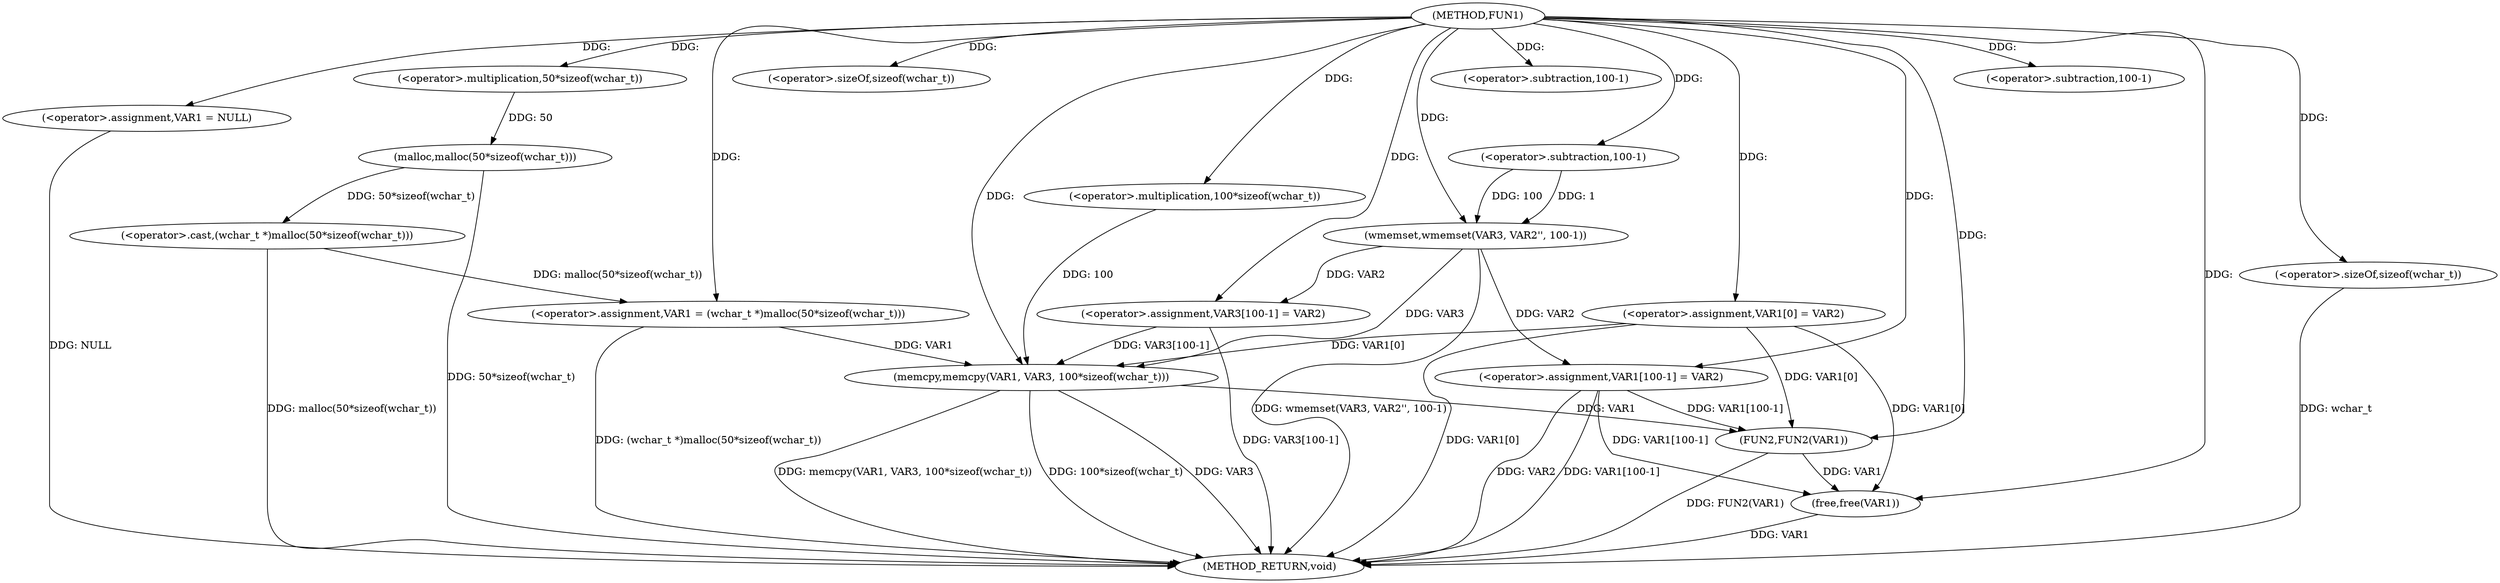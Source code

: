 digraph FUN1 {  
"1000100" [label = "(METHOD,FUN1)" ]
"1000153" [label = "(METHOD_RETURN,void)" ]
"1000103" [label = "(<operator>.assignment,VAR1 = NULL)" ]
"1000106" [label = "(<operator>.assignment,VAR1 = (wchar_t *)malloc(50*sizeof(wchar_t)))" ]
"1000108" [label = "(<operator>.cast,(wchar_t *)malloc(50*sizeof(wchar_t)))" ]
"1000110" [label = "(malloc,malloc(50*sizeof(wchar_t)))" ]
"1000111" [label = "(<operator>.multiplication,50*sizeof(wchar_t))" ]
"1000113" [label = "(<operator>.sizeOf,sizeof(wchar_t))" ]
"1000115" [label = "(<operator>.assignment,VAR1[0] = VAR2)" ]
"1000122" [label = "(wmemset,wmemset(VAR3, VAR2'', 100-1))" ]
"1000125" [label = "(<operator>.subtraction,100-1)" ]
"1000128" [label = "(<operator>.assignment,VAR3[100-1] = VAR2)" ]
"1000131" [label = "(<operator>.subtraction,100-1)" ]
"1000135" [label = "(memcpy,memcpy(VAR1, VAR3, 100*sizeof(wchar_t)))" ]
"1000138" [label = "(<operator>.multiplication,100*sizeof(wchar_t))" ]
"1000140" [label = "(<operator>.sizeOf,sizeof(wchar_t))" ]
"1000142" [label = "(<operator>.assignment,VAR1[100-1] = VAR2)" ]
"1000145" [label = "(<operator>.subtraction,100-1)" ]
"1000149" [label = "(FUN2,FUN2(VAR1))" ]
"1000151" [label = "(free,free(VAR1))" ]
  "1000106" -> "1000153"  [ label = "DDG: (wchar_t *)malloc(50*sizeof(wchar_t))"] 
  "1000103" -> "1000153"  [ label = "DDG: NULL"] 
  "1000140" -> "1000153"  [ label = "DDG: wchar_t"] 
  "1000151" -> "1000153"  [ label = "DDG: VAR1"] 
  "1000128" -> "1000153"  [ label = "DDG: VAR3[100-1]"] 
  "1000149" -> "1000153"  [ label = "DDG: FUN2(VAR1)"] 
  "1000142" -> "1000153"  [ label = "DDG: VAR2"] 
  "1000135" -> "1000153"  [ label = "DDG: memcpy(VAR1, VAR3, 100*sizeof(wchar_t))"] 
  "1000108" -> "1000153"  [ label = "DDG: malloc(50*sizeof(wchar_t))"] 
  "1000142" -> "1000153"  [ label = "DDG: VAR1[100-1]"] 
  "1000122" -> "1000153"  [ label = "DDG: wmemset(VAR3, VAR2'', 100-1)"] 
  "1000135" -> "1000153"  [ label = "DDG: 100*sizeof(wchar_t)"] 
  "1000110" -> "1000153"  [ label = "DDG: 50*sizeof(wchar_t)"] 
  "1000115" -> "1000153"  [ label = "DDG: VAR1[0]"] 
  "1000135" -> "1000153"  [ label = "DDG: VAR3"] 
  "1000100" -> "1000103"  [ label = "DDG: "] 
  "1000108" -> "1000106"  [ label = "DDG: malloc(50*sizeof(wchar_t))"] 
  "1000100" -> "1000106"  [ label = "DDG: "] 
  "1000110" -> "1000108"  [ label = "DDG: 50*sizeof(wchar_t)"] 
  "1000111" -> "1000110"  [ label = "DDG: 50"] 
  "1000100" -> "1000111"  [ label = "DDG: "] 
  "1000100" -> "1000113"  [ label = "DDG: "] 
  "1000100" -> "1000115"  [ label = "DDG: "] 
  "1000100" -> "1000122"  [ label = "DDG: "] 
  "1000125" -> "1000122"  [ label = "DDG: 100"] 
  "1000125" -> "1000122"  [ label = "DDG: 1"] 
  "1000100" -> "1000125"  [ label = "DDG: "] 
  "1000122" -> "1000128"  [ label = "DDG: VAR2"] 
  "1000100" -> "1000128"  [ label = "DDG: "] 
  "1000100" -> "1000131"  [ label = "DDG: "] 
  "1000106" -> "1000135"  [ label = "DDG: VAR1"] 
  "1000115" -> "1000135"  [ label = "DDG: VAR1[0]"] 
  "1000100" -> "1000135"  [ label = "DDG: "] 
  "1000122" -> "1000135"  [ label = "DDG: VAR3"] 
  "1000128" -> "1000135"  [ label = "DDG: VAR3[100-1]"] 
  "1000138" -> "1000135"  [ label = "DDG: 100"] 
  "1000100" -> "1000138"  [ label = "DDG: "] 
  "1000100" -> "1000140"  [ label = "DDG: "] 
  "1000100" -> "1000142"  [ label = "DDG: "] 
  "1000122" -> "1000142"  [ label = "DDG: VAR2"] 
  "1000100" -> "1000145"  [ label = "DDG: "] 
  "1000115" -> "1000149"  [ label = "DDG: VAR1[0]"] 
  "1000142" -> "1000149"  [ label = "DDG: VAR1[100-1]"] 
  "1000135" -> "1000149"  [ label = "DDG: VAR1"] 
  "1000100" -> "1000149"  [ label = "DDG: "] 
  "1000142" -> "1000151"  [ label = "DDG: VAR1[100-1]"] 
  "1000149" -> "1000151"  [ label = "DDG: VAR1"] 
  "1000115" -> "1000151"  [ label = "DDG: VAR1[0]"] 
  "1000100" -> "1000151"  [ label = "DDG: "] 
}
